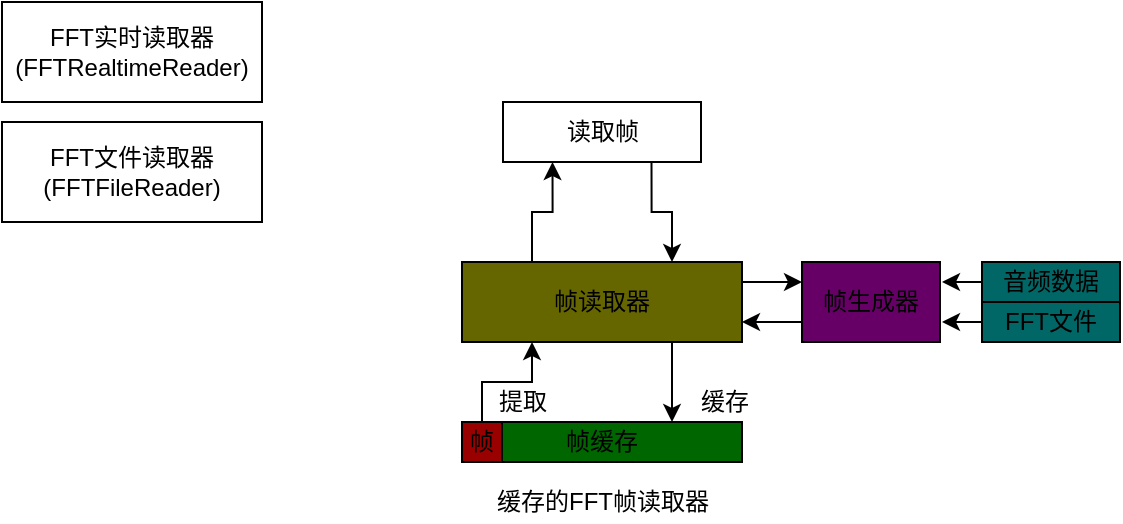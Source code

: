 <mxfile version="12.9.3" type="device"><diagram id="gQfGp3-vJtt-1_POFNvR" name="第 1 页"><mxGraphModel dx="677" dy="410" grid="1" gridSize="10" guides="1" tooltips="1" connect="1" arrows="1" fold="1" page="1" pageScale="1" pageWidth="827" pageHeight="1169" math="0" shadow="0"><root><mxCell id="0"/><mxCell id="1" parent="0"/><mxCell id="XDNczAlH647hBmgRTbIV-61" value="" style="rounded=1;whiteSpace=wrap;html=1;strokeColor=#FFFFFF;fillColor=none;" vertex="1" parent="1"><mxGeometry x="301" y="260" width="159" height="120" as="geometry"/></mxCell><mxCell id="XDNczAlH647hBmgRTbIV-2" value="FFT实时读取器(FFTRealtimeReader)" style="rounded=0;whiteSpace=wrap;html=1;" vertex="1" parent="1"><mxGeometry x="80" y="140" width="130" height="50" as="geometry"/></mxCell><mxCell id="XDNczAlH647hBmgRTbIV-8" value="FFT文件读取器(FFTFileReader)" style="rounded=0;whiteSpace=wrap;html=1;" vertex="1" parent="1"><mxGeometry x="80" y="200" width="130" height="50" as="geometry"/></mxCell><mxCell id="XDNczAlH647hBmgRTbIV-60" style="edgeStyle=orthogonalEdgeStyle;rounded=0;orthogonalLoop=1;jettySize=auto;html=1;exitX=0;exitY=0.5;exitDx=0;exitDy=0;startArrow=none;startFill=0;" edge="1" parent="1" source="XDNczAlH647hBmgRTbIV-10"><mxGeometry relative="1" as="geometry"><mxPoint x="550" y="280" as="targetPoint"/></mxGeometry></mxCell><mxCell id="XDNczAlH647hBmgRTbIV-10" value="音频数据" style="rounded=0;whiteSpace=wrap;html=1;fillColor=#006666;" vertex="1" parent="1"><mxGeometry x="570" y="270" width="69" height="20" as="geometry"/></mxCell><mxCell id="XDNczAlH647hBmgRTbIV-13" value="帧缓存" style="rounded=0;whiteSpace=wrap;html=1;fillColor=#006600;" vertex="1" parent="1"><mxGeometry x="310" y="350" width="140" height="20" as="geometry"/></mxCell><mxCell id="XDNczAlH647hBmgRTbIV-44" style="edgeStyle=orthogonalEdgeStyle;rounded=0;orthogonalLoop=1;jettySize=auto;html=1;exitX=0.5;exitY=0;exitDx=0;exitDy=0;entryX=0.25;entryY=1;entryDx=0;entryDy=0;" edge="1" parent="1" source="XDNczAlH647hBmgRTbIV-14" target="XDNczAlH647hBmgRTbIV-27"><mxGeometry relative="1" as="geometry"/></mxCell><mxCell id="XDNczAlH647hBmgRTbIV-14" value="帧" style="rounded=0;whiteSpace=wrap;html=1;fillColor=#990000;" vertex="1" parent="1"><mxGeometry x="310" y="350" width="20" height="20" as="geometry"/></mxCell><mxCell id="XDNczAlH647hBmgRTbIV-37" style="edgeStyle=orthogonalEdgeStyle;rounded=0;orthogonalLoop=1;jettySize=auto;html=1;exitX=1;exitY=0.25;exitDx=0;exitDy=0;entryX=0;entryY=0.25;entryDx=0;entryDy=0;" edge="1" parent="1" source="XDNczAlH647hBmgRTbIV-27" target="XDNczAlH647hBmgRTbIV-30"><mxGeometry relative="1" as="geometry"/></mxCell><mxCell id="XDNczAlH647hBmgRTbIV-43" style="edgeStyle=orthogonalEdgeStyle;rounded=0;orthogonalLoop=1;jettySize=auto;html=1;exitX=0.25;exitY=0;exitDx=0;exitDy=0;entryX=0.25;entryY=1;entryDx=0;entryDy=0;" edge="1" parent="1" source="XDNczAlH647hBmgRTbIV-27" target="XDNczAlH647hBmgRTbIV-28"><mxGeometry relative="1" as="geometry"/></mxCell><mxCell id="XDNczAlH647hBmgRTbIV-45" style="edgeStyle=orthogonalEdgeStyle;rounded=0;orthogonalLoop=1;jettySize=auto;html=1;exitX=0.75;exitY=1;exitDx=0;exitDy=0;entryX=0.75;entryY=0;entryDx=0;entryDy=0;" edge="1" parent="1" source="XDNczAlH647hBmgRTbIV-27" target="XDNczAlH647hBmgRTbIV-13"><mxGeometry relative="1" as="geometry"/></mxCell><mxCell id="XDNczAlH647hBmgRTbIV-27" value="帧读取器" style="rounded=0;whiteSpace=wrap;html=1;fillColor=#666600;" vertex="1" parent="1"><mxGeometry x="310" y="270" width="140" height="40" as="geometry"/></mxCell><mxCell id="XDNczAlH647hBmgRTbIV-42" style="edgeStyle=orthogonalEdgeStyle;rounded=0;orthogonalLoop=1;jettySize=auto;html=1;exitX=0.75;exitY=1;exitDx=0;exitDy=0;entryX=0.75;entryY=0;entryDx=0;entryDy=0;" edge="1" parent="1" source="XDNczAlH647hBmgRTbIV-28" target="XDNczAlH647hBmgRTbIV-27"><mxGeometry relative="1" as="geometry"/></mxCell><mxCell id="XDNczAlH647hBmgRTbIV-28" value="读取帧" style="rounded=0;whiteSpace=wrap;html=1;" vertex="1" parent="1"><mxGeometry x="330.5" y="190" width="99" height="30" as="geometry"/></mxCell><mxCell id="XDNczAlH647hBmgRTbIV-38" style="edgeStyle=orthogonalEdgeStyle;rounded=0;orthogonalLoop=1;jettySize=auto;html=1;exitX=0;exitY=0.75;exitDx=0;exitDy=0;entryX=1;entryY=0.75;entryDx=0;entryDy=0;" edge="1" parent="1" source="XDNczAlH647hBmgRTbIV-30" target="XDNczAlH647hBmgRTbIV-27"><mxGeometry relative="1" as="geometry"/></mxCell><mxCell id="XDNczAlH647hBmgRTbIV-30" value="帧生成器" style="rounded=0;whiteSpace=wrap;html=1;fillColor=#660066;" vertex="1" parent="1"><mxGeometry x="480" y="270" width="69" height="40" as="geometry"/></mxCell><mxCell id="XDNczAlH647hBmgRTbIV-46" value="缓存" style="text;html=1;align=center;verticalAlign=middle;resizable=0;points=[];autosize=1;" vertex="1" parent="1"><mxGeometry x="421" y="330" width="40" height="20" as="geometry"/></mxCell><mxCell id="XDNczAlH647hBmgRTbIV-47" value="提取" style="text;html=1;align=center;verticalAlign=middle;resizable=0;points=[];autosize=1;" vertex="1" parent="1"><mxGeometry x="320" y="330" width="40" height="20" as="geometry"/></mxCell><mxCell id="XDNczAlH647hBmgRTbIV-59" style="edgeStyle=orthogonalEdgeStyle;rounded=0;orthogonalLoop=1;jettySize=auto;html=1;exitX=0;exitY=0.5;exitDx=0;exitDy=0;startArrow=none;startFill=0;" edge="1" parent="1" source="XDNczAlH647hBmgRTbIV-53"><mxGeometry relative="1" as="geometry"><mxPoint x="550" y="300" as="targetPoint"/></mxGeometry></mxCell><mxCell id="XDNczAlH647hBmgRTbIV-53" value="FFT文件" style="rounded=0;whiteSpace=wrap;html=1;fillColor=#006666;" vertex="1" parent="1"><mxGeometry x="570" y="290" width="69" height="20" as="geometry"/></mxCell><mxCell id="XDNczAlH647hBmgRTbIV-62" value="缓存的FFT帧读取器" style="text;html=1;align=center;verticalAlign=middle;resizable=0;points=[];autosize=1;" vertex="1" parent="1"><mxGeometry x="320" y="380" width="120" height="20" as="geometry"/></mxCell></root></mxGraphModel></diagram></mxfile>